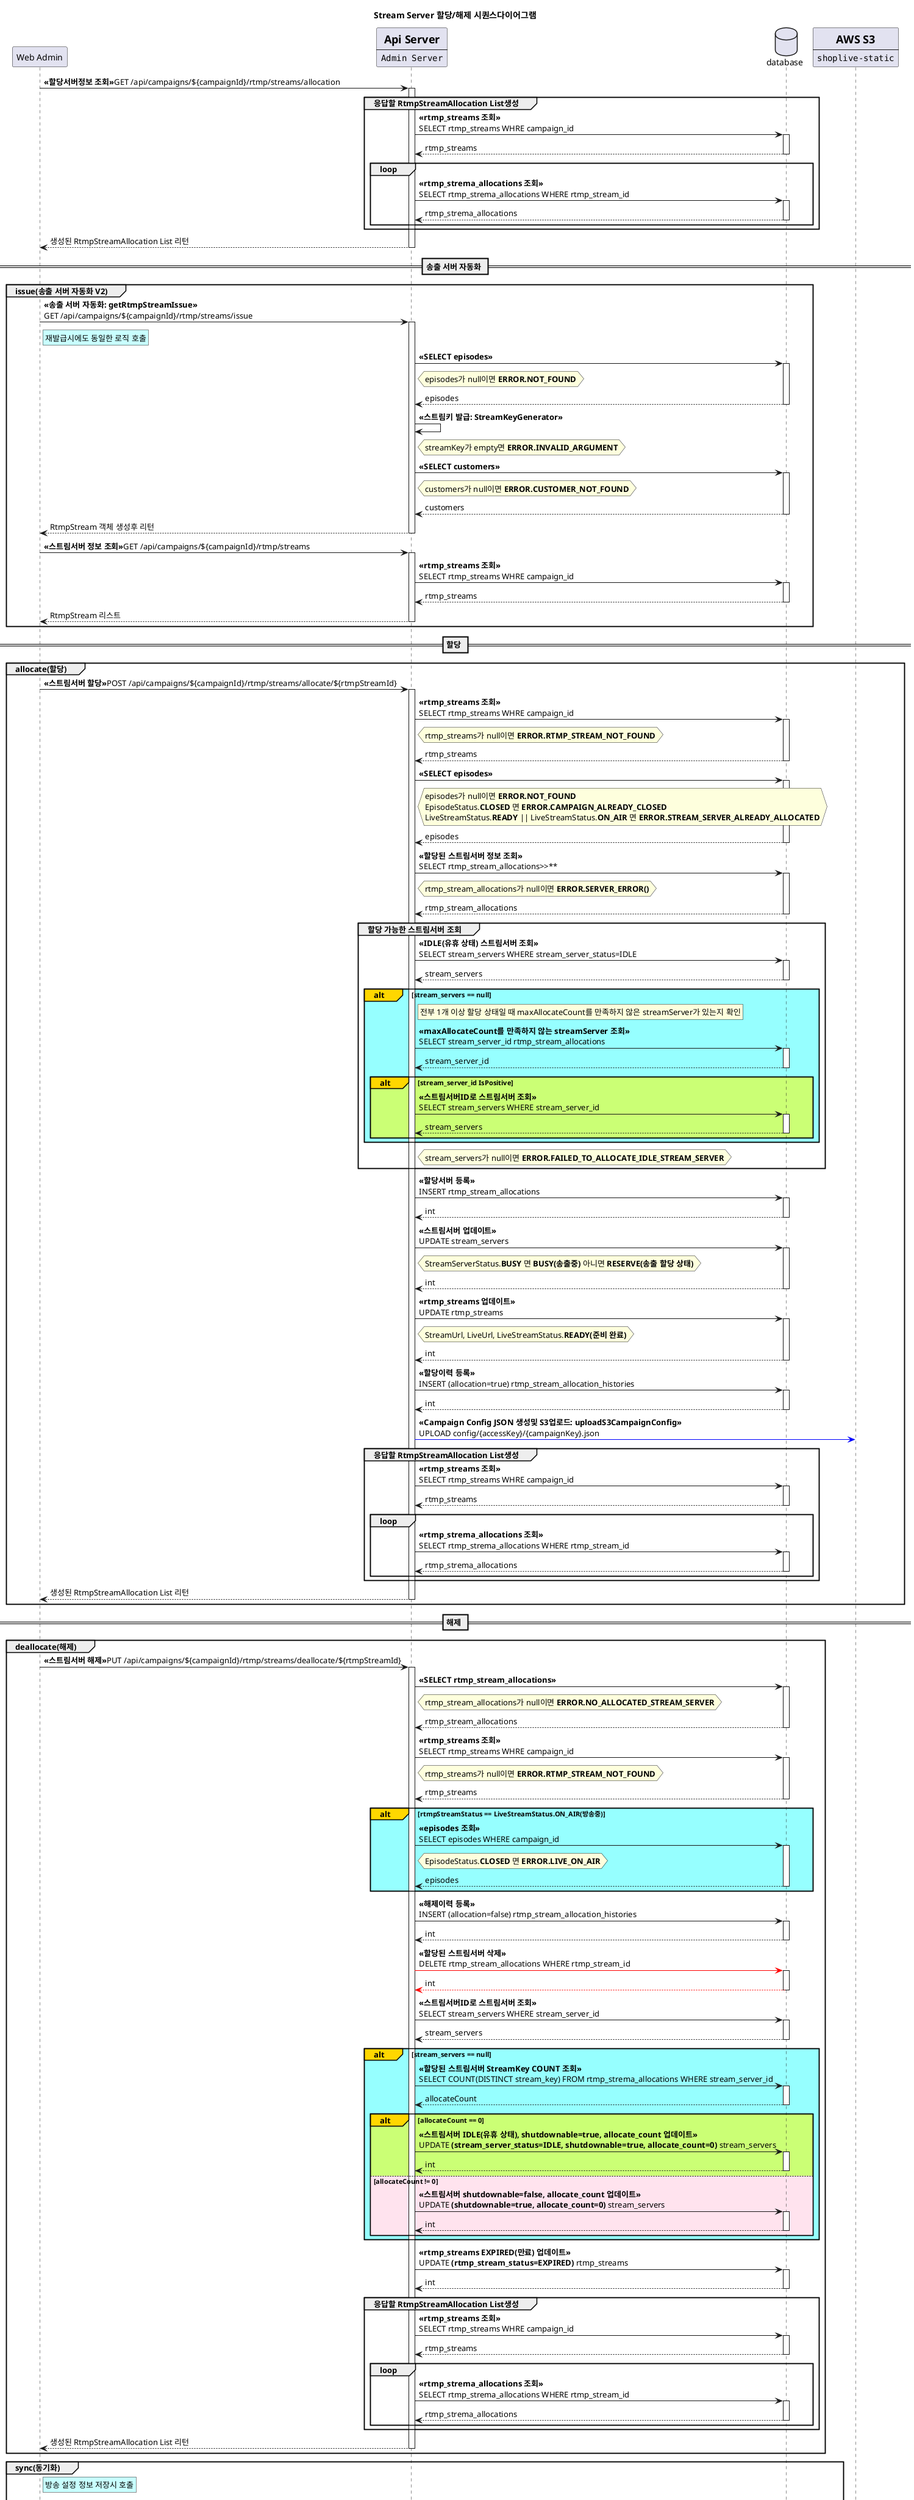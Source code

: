 @@startuml

title "Stream Server 할당/해제 시퀀스다이어그램"

participant "Web Admin" as web
participant admin [
    =Api Server
    ----
    ""Admin Server""
]
database database
participant s3 [
    =AWS S3
    ----
    ""shoplive-static""
]

web -> admin ++ : **<<할당서버정보 조회>>**GET /api/campaigns/${campaignId}/rtmp/streams/allocation
  group 응답할 RtmpStreamAllocation List생성
    admin -> database ++ : **<<rtmp_streams 조회>>**\nSELECT rtmp_streams WHRE campaign_id
    return rtmp_streams
    loop 
      admin -> database ++ : **<<rtmp_strema_allocations 조회>>**\nSELECT rtmp_strema_allocations WHERE rtmp_stream_id
      return rtmp_strema_allocations
    end
  end

return 생성된 RtmpStreamAllocation List 리턴

== 송출 서버 자동화 ==
group issue(송출 서버 자동화 V2)
  web -> admin ++ : **<<송출 서버 자동화: getRtmpStreamIssue>>**\nGET /api/campaigns/${campaignId}/rtmp/streams/issue
    rnote right web #C8FFFF : 재발급시에도 동일한 로직 호출

    admin -> database ++ : **<<SELECT episodes>>**
    hnote right admin : episodes가 null이면 **ERROR.NOT_FOUND**
    return episodes

    admin -> admin : **<<스트림키 발급: StreamKeyGenerator>>**
    hnote right admin : streamKey가 empty면 **ERROR.INVALID_ARGUMENT**

    admin -> database ++ : **<<SELECT customers>>**
    hnote right admin : customers가 null이면 **ERROR.CUSTOMER_NOT_FOUND**
    return customers
  return RtmpStream 객체 생성후 리턴

  web -> admin ++ : **<<스트림서버 정보 조회>>**GET /api/campaigns/${campaignId}/rtmp/streams
    admin -> database ++ : **<<rtmp_streams 조회>>**\nSELECT rtmp_streams WHRE campaign_id
    return rtmp_streams
  return RtmpStream 리스트
end

== 할당 ==
group allocate(할당)
  web -> admin ++ : **<<스트림서버 할당>>**POST /api/campaigns/${campaignId}/rtmp/streams/allocate/${rtmpStreamId}
    admin -> database ++ : **<<rtmp_streams 조회>>**\nSELECT rtmp_streams WHRE campaign_id
    hnote right admin : rtmp_streams가 null이면 **ERROR.RTMP_STREAM_NOT_FOUND**
    return rtmp_streams

    admin -> database ++ : **<<SELECT episodes>>**
    hnote right admin
    episodes가 null이면 **ERROR.NOT_FOUND**
    EpisodeStatus.**CLOSED** 면 **ERROR.CAMPAIGN_ALREADY_CLOSED**
    LiveStreamStatus.**READY** || LiveStreamStatus.**ON_AIR** 면 **ERROR.STREAM_SERVER_ALREADY_ALLOCATED**
    endhnote
    return episodes

    admin -> database ++ : **<<할당된 스트림서버 정보 조회>>**\nSELECT rtmp_stream_allocations>>**
    hnote right admin: rtmp_stream_allocations가 null이면 **ERROR.SERVER_ERROR()**
    return rtmp_stream_allocations

    group 할당 가능한 스트림서버 조회
      admin -> database ++ : **<<IDLE(유휴 상태) 스트림서버 조회>>**\nSELECT stream_servers WHERE stream_server_status=IDLE
      return stream_servers

      alt#Gold #96FFFF **stream_servers == null**
        rnote right admin: 전부 1개 이상 할당 상태일 때 maxAllocateCount를 만족하지 않은 streamServer가 있는지 확인
        admin -> database ++ : **<<maxAllocateCount를 만족하지 않는 streamServer 조회>>**\nSELECT stream_server_id rtmp_stream_allocations
        return stream_server_id

        alt#Gold #CBFF75 **stream_server_id IsPositive**
          admin -> database ++ : **<<스트림서버ID로 스트림서버 조회>>**\nSELECT stream_servers WHERE stream_server_id
          return stream_servers
        end
      end
      hnote right admin : stream_servers가 null이면 **ERROR.FAILED_TO_ALLOCATE_IDLE_STREAM_SERVER**
    end

    admin -> database ++ : **<<할당서버 등록>>**\nINSERT rtmp_stream_allocations
    return int

    admin -> database ++ : **<<스트림서버 업데이트>>**\nUPDATE stream_servers
    hnote right admin: StreamServerStatus.**BUSY** 면 **BUSY(송출중)** 아니면 **RESERVE(송출 할당 상태)**
    return int

    admin -> database ++ : **<<rtmp_streams 업데이트>>**\nUPDATE rtmp_streams
    hnote right admin: StreamUrl, LiveUrl, LiveStreamStatus.**READY(준비 완료)**
    return int

    admin -> database ++ : **<<할당이력 등록>>**\nINSERT (allocation=true) rtmp_stream_allocation_histories 
    return int

    admin -[#Blue]> s3: **<<Campaign Config JSON 생성및 S3업로드: uploadS3CampaignConfig>>**\nUPLOAD config/{accessKey}/{campaignKey}.json

    group 응답할 RtmpStreamAllocation List생성
      admin -> database ++ : **<<rtmp_streams 조회>>**\nSELECT rtmp_streams WHRE campaign_id
      return rtmp_streams
      loop 
        admin -> database ++ : **<<rtmp_strema_allocations 조회>>**\nSELECT rtmp_strema_allocations WHERE rtmp_stream_id
        return rtmp_strema_allocations
      end
    end

  return 생성된 RtmpStreamAllocation List 리턴

end

== 해제 ==
group deallocate(해제)
  web -> admin ++ : **<<스트림서버 해제>>**PUT /api/campaigns/${campaignId}/rtmp/streams/deallocate/${rtmpStreamId}

    admin -> database ++ : **<<SELECT rtmp_stream_allocations>>**
    hnote right admin: rtmp_stream_allocations가 null이면 **ERROR.NO_ALLOCATED_STREAM_SERVER**
    return rtmp_stream_allocations

    admin -> database ++ : **<<rtmp_streams 조회>>**\nSELECT rtmp_streams WHRE campaign_id
    hnote right admin : rtmp_streams가 null이면 **ERROR.RTMP_STREAM_NOT_FOUND**
    return rtmp_streams

    alt#Gold #96FFFF **rtmpStreamStatus == LiveStreamStatus.ON_AIR(방송중)**
      admin -> database ++ : **<<episodes 조회>>**\nSELECT episodes WHERE campaign_id 
      hnote right admin: EpisodeStatus.**CLOSED** 면 **ERROR.LIVE_ON_AIR**
      return episodes
    end

    admin -> database ++ : **<<해제이력 등록>>**\nINSERT (allocation=false) rtmp_stream_allocation_histories
    return int

    admin -[#Red]> database ++ : **<<할당된 스트림서버 삭제>>**\nDELETE rtmp_stream_allocations WHERE rtmp_stream_id
    return int

    admin -> database ++ : **<<스트림서버ID로 스트림서버 조회>>**\nSELECT stream_servers WHERE stream_server_id
    return stream_servers

    alt#Gold #96FFFF **stream_servers == null**
      admin -> database ++ : **<<할당된 스트림서버 StreamKey COUNT 조회>>**\nSELECT COUNT(DISTINCT stream_key) FROM rtmp_strema_allocations WHERE stream_server_id 
      return allocateCount

      alt#Gold #CBFF75 **allocateCount == 0**
        admin -> database ++ : **<<스트림서버 IDLE(유휴 상태), shutdownable=true, allocate_count 업데이트>>**\nUPDATE **(stream_server_status=IDLE, shutdownable=true, allocate_count=0)** stream_servers
        return int
      else #FFE3EE **allocateCount != 0**
        admin -> database ++ : **<<스트림서버 shutdownable=false, allocate_count 업데이트>>**\nUPDATE **(shutdownable=true, allocate_count=0)** stream_servers
        return int
      end
    end

    admin -> database ++ : **<<rtmp_streams EXPIRED(만료) 업데이트>>**\nUPDATE **(rtmp_stream_status=EXPIRED)** rtmp_streams
    return int

    group 응답할 RtmpStreamAllocation List생성
      admin -> database ++ : **<<rtmp_streams 조회>>**\nSELECT rtmp_streams WHRE campaign_id
      return rtmp_streams
      loop 
        admin -> database ++ : **<<rtmp_strema_allocations 조회>>**\nSELECT rtmp_strema_allocations WHERE rtmp_stream_id
        return rtmp_strema_allocations
      end
    end

  return 생성된 RtmpStreamAllocation List 리턴

end

group sync(동기화)
  rnote right web #C8FFFF :  방송 설정 정보 저장시 호출
  web -> admin ++ : **<<스트림서버 동기화>>**\nPUT /api/campaigns/${campaignId}/live/mirrors/sync

    alt#Gold #96FFFF **IsEmpty.collection(rtmpStreams)**
      rnote right admin #C8FFFF : rtmpStreams 리스트가 있으면
      alt#Gold #CBFF75 **rtmpStream.getId() > 0**
        rnote right admin #C8FFFF : rtmpStreams 리스트 첫 번째 id가 0보다 크면

        group update
          admin -> database ++ : **<<SELECT rtmp_streams WHERE id>>**
          hnote right admin : rtmp_streams가 null이면 **ERROR.RTMP_STREAM_NOT_FOUND**
          return rtmp_streams

          hnote right admin: LiveStreamStatus.**ON_AIR** 면 **ERROR.LIVE_ON_AIR**

          admin -> database ++ : **<<할당된 스트림서버 정보 조회>>**\nSELECT rtmp_stream_allocations WHERE stream_key>>**
          return rtmp_stream_allocations

          alt#Gold #FFE4B5 **rtmp_stream_allocations != null && rtmp_streams.getStreamKey != rtmp_stream_allocations.getStreamKey **
            rnote right admin #C8FFFF : rtmp_streams의 stream_key와 rtmp_stream_allocations 의 stream_key가 같지 않으면
            admin -> database ++ : **<<스트림서버ID로 스트림서버 조회>>**\nSELECT stream_servers WHERE stream_server_id
            hnote right admin : stream_servers가 null이면 **ERROR.STREAM_SERVER_NOT_FOUND**
            return stream_servers

            rnote right admin #C8FFFF : 조회된 stream_servers 데이터와 rtmp_streams 데이터로 liveUrl 생성

            admin -> database ++ : **<<스트림서버 할당당보 업데이트>>**\nUPDATE **(stream_key, admin_id, admin_name)** rtmp_stream_allocations>>**
            return int
          end

          admin -> database ++ : **<<rtmp_streams 업데이트>>**\UPDATE rtmp_streams
          return int
        end
      else #FFE3EE
        admin -> database ++ : **<<rtmp_streams 조회>>**\nSELECT rtmp_streams WHRE campaign_id
        return rtmp_streams

        alt#Gold #FFE4B5 **IsNotEmpty.collection(rtmp_streams)**
          rnote right admin #C8FFFF : rtmp_streams 가 있으면 rtmp_streams id를 셋팅
          rnote right admin #C8FFFF : 위에 **update** 로직 호출
        else
          rnote right admin #C8FFFF : rtmp_streams 가 없으면 **issue** 로직을 호출해 스트림키 발급
          group createOrUpdate
            alt#Gold #CBFF75 **rtmpStream.getId() > 0**
              rnote right admin #C8FFFF : rtmp_streams id가 0보다 크면 **rtmp_stream_status** 빼고 업데이트
              admin -> database ++ : **<<rtmp_streams **rtmp_stream_status** 빼고 업데이트: buildRtmpStreamEntityToUpdate>>**\nUPDATE rtmp_streams **withOut rtmp_stream_status**
              return int
            else #FFE3EE
              rnote right admin #C8FFFF : rtmp_streams 가 없으면 등록
              admin -> database ++ : **<<rtmp_streams 등록: buildRtmpStreamEntityToCreate>>**\nINSERT rtmp_streams
              return int
            end
          end
        end
      end
    end

  return rtmp_streams 리스트
end

@@enduml